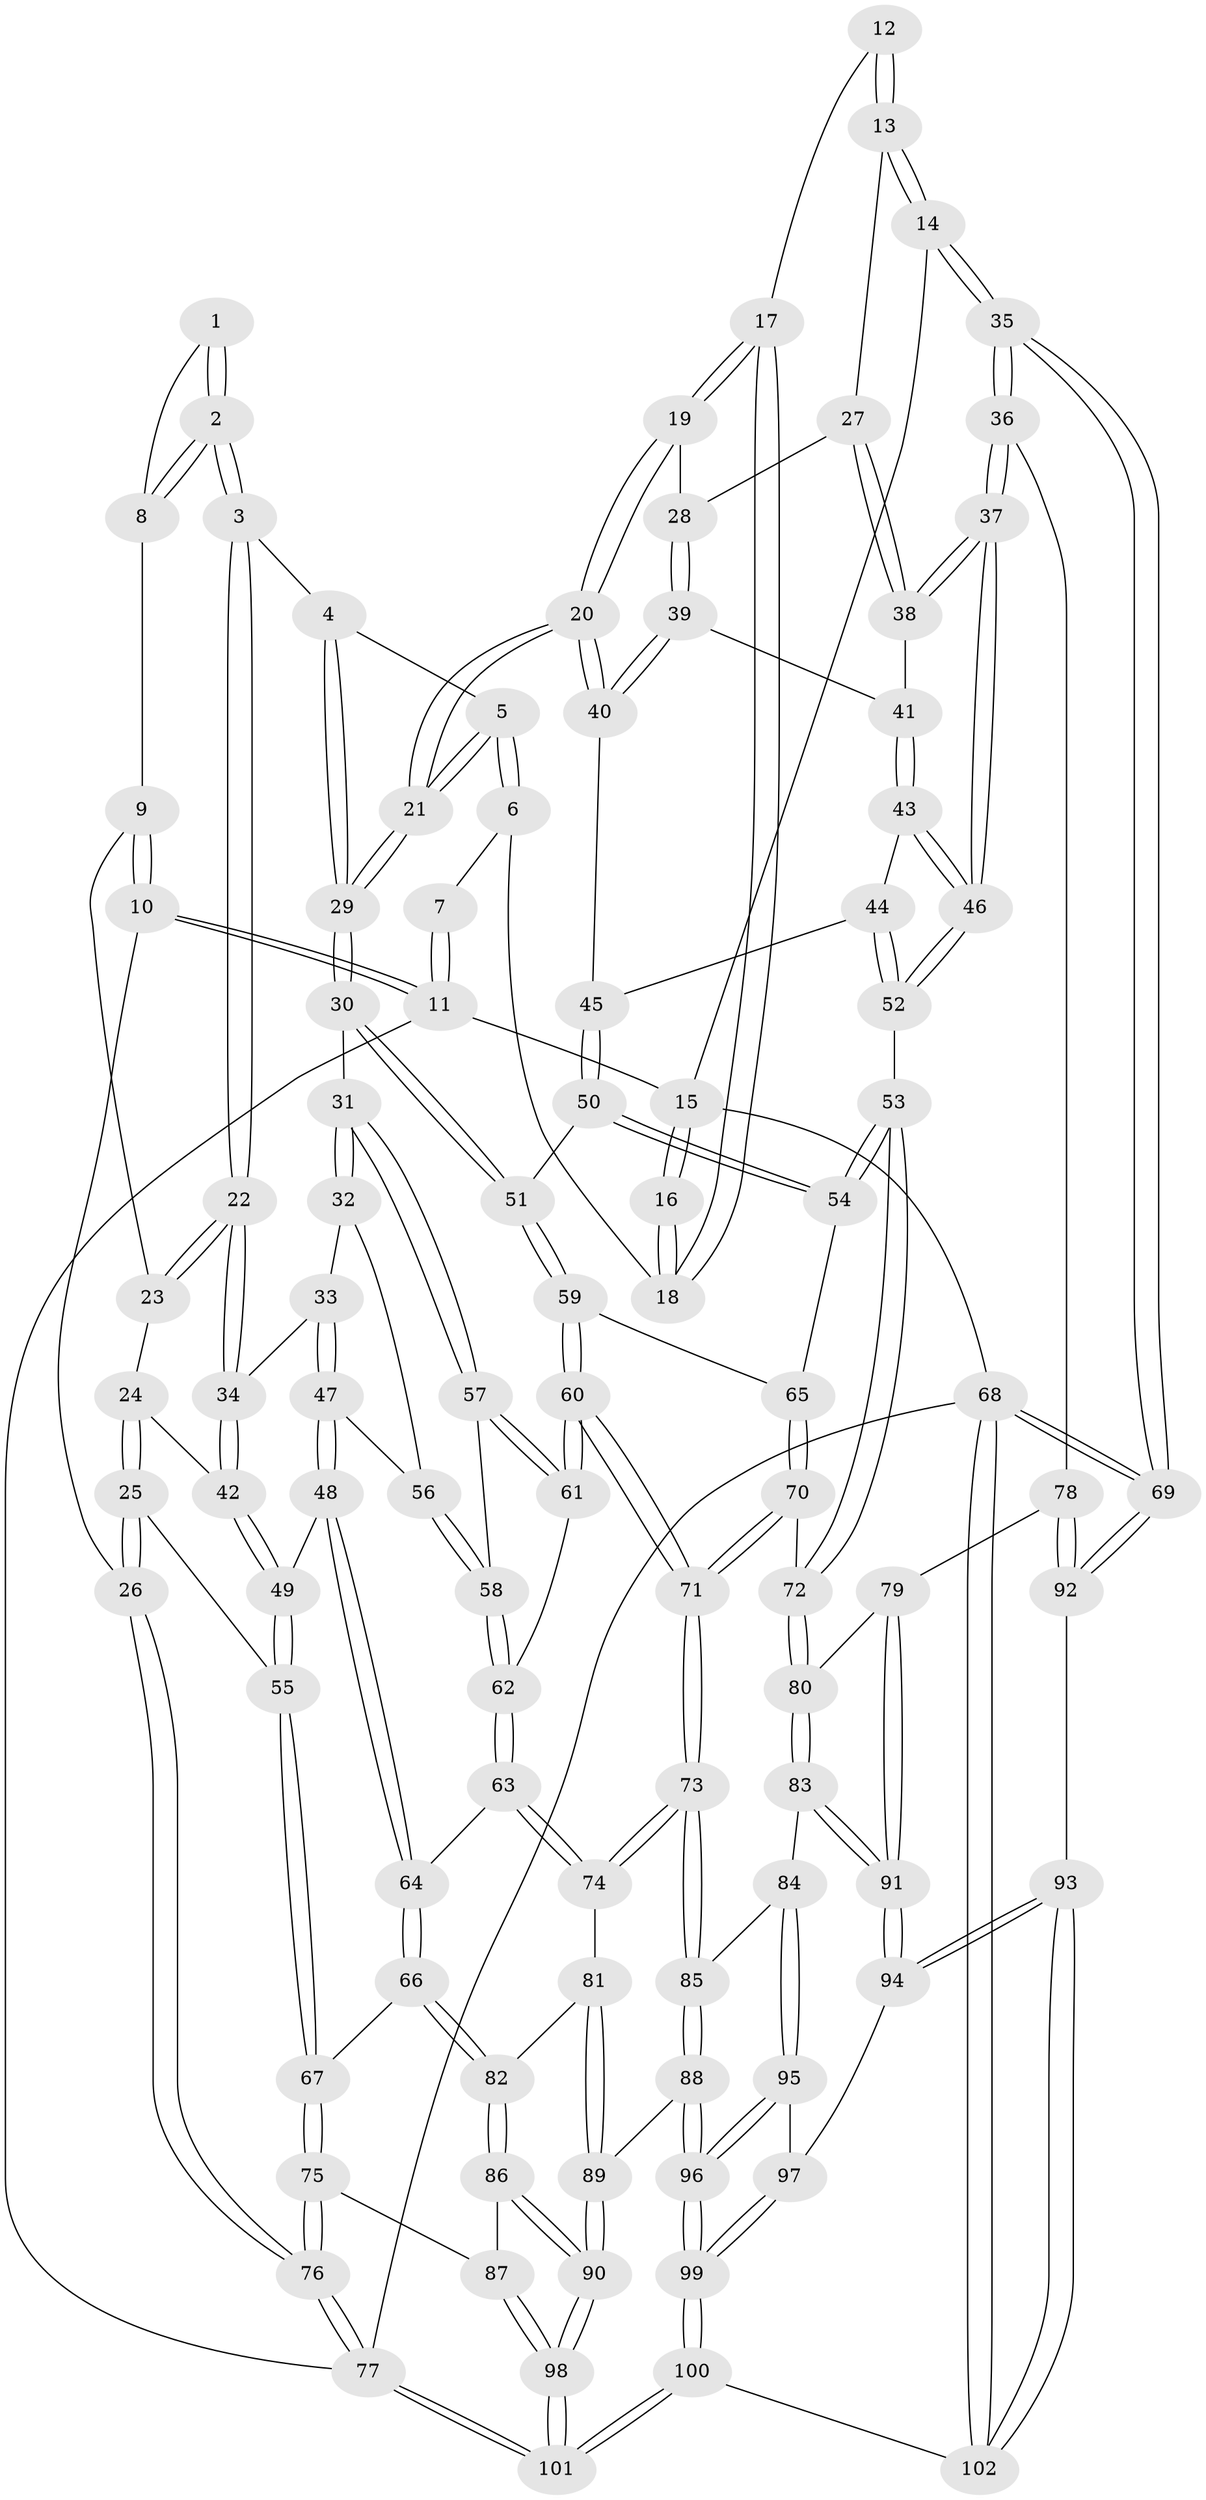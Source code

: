 // Generated by graph-tools (version 1.1) at 2025/38/02/21/25 10:38:58]
// undirected, 102 vertices, 252 edges
graph export_dot {
graph [start="1"]
  node [color=gray90,style=filled];
  1 [pos="+0.1741026187368617+0"];
  2 [pos="+0.3359616535404893+0.13187704286810487"];
  3 [pos="+0.3554917052702929+0.15884443231106196"];
  4 [pos="+0.3589110091848705+0.15844416208614828"];
  5 [pos="+0.49814373490864744+0.07692086884218556"];
  6 [pos="+0.6486604575443177+0"];
  7 [pos="+0.1584400382786919+0"];
  8 [pos="+0.11664293557365293+0.12444690234032042"];
  9 [pos="+0.11658274570388463+0.12463155598434907"];
  10 [pos="+0+0.27138603832842995"];
  11 [pos="+0+0"];
  12 [pos="+0.8854466260084176+0.12489525254270224"];
  13 [pos="+0.9688368262794314+0.19160597412568184"];
  14 [pos="+1+0.12611087672296156"];
  15 [pos="+1+0"];
  16 [pos="+0.8714095363604375+0"];
  17 [pos="+0.7255174558526654+0.14109387116691133"];
  18 [pos="+0.6540278113938431+0"];
  19 [pos="+0.7259523902107711+0.14838063133194568"];
  20 [pos="+0.5795243388069216+0.3075851703983005"];
  21 [pos="+0.572116731147988+0.3107660292499382"];
  22 [pos="+0.28180855139108624+0.25631825334491404"];
  23 [pos="+0.15846192603235063+0.19049208702725023"];
  24 [pos="+0.09000478159497838+0.3050910045226241"];
  25 [pos="+0+0.37247942882795765"];
  26 [pos="+0+0.36877979030913494"];
  27 [pos="+0.9161379157384658+0.21957609551999405"];
  28 [pos="+0.7775620659763938+0.20473369707694902"];
  29 [pos="+0.5452857919944302+0.33923196012789175"];
  30 [pos="+0.5344746559143709+0.3640033215694739"];
  31 [pos="+0.5283281921410521+0.3674003794102492"];
  32 [pos="+0.48474074989448807+0.37023202538638483"];
  33 [pos="+0.3307359784336519+0.3054876677890318"];
  34 [pos="+0.2817992302955035+0.2593959155368028"];
  35 [pos="+1+0.5657250262269339"];
  36 [pos="+1+0.5682081060974933"];
  37 [pos="+1+0.5515514069550659"];
  38 [pos="+0.8986668131372829+0.2873760233866946"];
  39 [pos="+0.7831284528155937+0.26010531102365586"];
  40 [pos="+0.7220673978044696+0.34945559272777255"];
  41 [pos="+0.835500290384355+0.3274202681744598"];
  42 [pos="+0.2153414594755089+0.35200729741277986"];
  43 [pos="+0.8351689222002406+0.3485258571359954"];
  44 [pos="+0.7531598152079326+0.37259161482012854"];
  45 [pos="+0.7294284148245469+0.3600596281625722"];
  46 [pos="+0.9499272324399041+0.5296187476771994"];
  47 [pos="+0.33857089407421015+0.4473540430569874"];
  48 [pos="+0.28518124463115974+0.46886728388752524"];
  49 [pos="+0.2101090172675698+0.42863446736715377"];
  50 [pos="+0.7086202086928012+0.4114741230933385"];
  51 [pos="+0.5758380854515486+0.41360615018241764"];
  52 [pos="+0.8222139357928882+0.5412901565061473"];
  53 [pos="+0.7802356817776288+0.5551581718198038"];
  54 [pos="+0.7283629236788356+0.536904929317724"];
  55 [pos="+0.09439242308996018+0.5031326139190151"];
  56 [pos="+0.3568851762756442+0.44786581138724446"];
  57 [pos="+0.5213336125822992+0.38610369898032715"];
  58 [pos="+0.39753743538427416+0.5053908577315639"];
  59 [pos="+0.6411717514551584+0.5158272529221933"];
  60 [pos="+0.5669776977538199+0.5863626128788593"];
  61 [pos="+0.4716088454772141+0.546707781366745"];
  62 [pos="+0.4264846790604114+0.5706401770932314"];
  63 [pos="+0.4034036005238788+0.603080162177245"];
  64 [pos="+0.2972451194807381+0.5578292780790489"];
  65 [pos="+0.7091059149865075+0.5344349067112592"];
  66 [pos="+0.19046749210426503+0.6494564294070678"];
  67 [pos="+0.13437456091324956+0.6313110942911032"];
  68 [pos="+1+1"];
  69 [pos="+1+1"];
  70 [pos="+0.6138870618838843+0.6714047741766459"];
  71 [pos="+0.5667796100456298+0.6857163328359411"];
  72 [pos="+0.7405449395859417+0.6678031820323536"];
  73 [pos="+0.5474457840461616+0.7199474164156763"];
  74 [pos="+0.40973392719390966+0.6767046531734232"];
  75 [pos="+0+0.7788019925059766"];
  76 [pos="+0+0.8583345090539922"];
  77 [pos="+0+1"];
  78 [pos="+0.9978853431731591+0.6876210286397709"];
  79 [pos="+0.8288081772167986+0.7494931800981445"];
  80 [pos="+0.7411535549993773+0.6748553760364521"];
  81 [pos="+0.3988819739644464+0.6870101352758198"];
  82 [pos="+0.22883576741741088+0.6956539054354981"];
  83 [pos="+0.6938647337082358+0.782201253629363"];
  84 [pos="+0.6072282461139632+0.7750811881932534"];
  85 [pos="+0.5581823207514739+0.7515499859470834"];
  86 [pos="+0.2323344462723361+0.7393351561828978"];
  87 [pos="+0.1549438109167239+0.8484578800409469"];
  88 [pos="+0.49851007977183054+0.85283407686474"];
  89 [pos="+0.3671337025608209+0.8387331873727315"];
  90 [pos="+0.3405073425800828+0.8579163722837575"];
  91 [pos="+0.7712713895290068+0.8809532674932353"];
  92 [pos="+0.8852747950975185+0.894749225780637"];
  93 [pos="+0.7897428201553268+0.9198683544512426"];
  94 [pos="+0.7764148360641595+0.9005362633436614"];
  95 [pos="+0.6222057638037342+0.8842915808075978"];
  96 [pos="+0.5346183298176433+0.9531865388816834"];
  97 [pos="+0.7165100084692099+0.8992809074537119"];
  98 [pos="+0.26300795056571813+1"];
  99 [pos="+0.5332300743261504+0.9851733153430471"];
  100 [pos="+0.5058908921536601+1"];
  101 [pos="+0.2594080373871485+1"];
  102 [pos="+0.7329110198898139+1"];
  1 -- 2;
  1 -- 2;
  1 -- 8;
  2 -- 3;
  2 -- 3;
  2 -- 8;
  2 -- 8;
  3 -- 4;
  3 -- 22;
  3 -- 22;
  4 -- 5;
  4 -- 29;
  4 -- 29;
  5 -- 6;
  5 -- 6;
  5 -- 21;
  5 -- 21;
  6 -- 7;
  6 -- 18;
  7 -- 11;
  7 -- 11;
  8 -- 9;
  9 -- 10;
  9 -- 10;
  9 -- 23;
  10 -- 11;
  10 -- 11;
  10 -- 26;
  11 -- 15;
  11 -- 77;
  12 -- 13;
  12 -- 13;
  12 -- 17;
  13 -- 14;
  13 -- 14;
  13 -- 27;
  14 -- 15;
  14 -- 35;
  14 -- 35;
  15 -- 16;
  15 -- 16;
  15 -- 68;
  16 -- 18;
  16 -- 18;
  17 -- 18;
  17 -- 18;
  17 -- 19;
  17 -- 19;
  19 -- 20;
  19 -- 20;
  19 -- 28;
  20 -- 21;
  20 -- 21;
  20 -- 40;
  20 -- 40;
  21 -- 29;
  21 -- 29;
  22 -- 23;
  22 -- 23;
  22 -- 34;
  22 -- 34;
  23 -- 24;
  24 -- 25;
  24 -- 25;
  24 -- 42;
  25 -- 26;
  25 -- 26;
  25 -- 55;
  26 -- 76;
  26 -- 76;
  27 -- 28;
  27 -- 38;
  27 -- 38;
  28 -- 39;
  28 -- 39;
  29 -- 30;
  29 -- 30;
  30 -- 31;
  30 -- 51;
  30 -- 51;
  31 -- 32;
  31 -- 32;
  31 -- 57;
  31 -- 57;
  32 -- 33;
  32 -- 56;
  33 -- 34;
  33 -- 47;
  33 -- 47;
  34 -- 42;
  34 -- 42;
  35 -- 36;
  35 -- 36;
  35 -- 69;
  35 -- 69;
  36 -- 37;
  36 -- 37;
  36 -- 78;
  37 -- 38;
  37 -- 38;
  37 -- 46;
  37 -- 46;
  38 -- 41;
  39 -- 40;
  39 -- 40;
  39 -- 41;
  40 -- 45;
  41 -- 43;
  41 -- 43;
  42 -- 49;
  42 -- 49;
  43 -- 44;
  43 -- 46;
  43 -- 46;
  44 -- 45;
  44 -- 52;
  44 -- 52;
  45 -- 50;
  45 -- 50;
  46 -- 52;
  46 -- 52;
  47 -- 48;
  47 -- 48;
  47 -- 56;
  48 -- 49;
  48 -- 64;
  48 -- 64;
  49 -- 55;
  49 -- 55;
  50 -- 51;
  50 -- 54;
  50 -- 54;
  51 -- 59;
  51 -- 59;
  52 -- 53;
  53 -- 54;
  53 -- 54;
  53 -- 72;
  53 -- 72;
  54 -- 65;
  55 -- 67;
  55 -- 67;
  56 -- 58;
  56 -- 58;
  57 -- 58;
  57 -- 61;
  57 -- 61;
  58 -- 62;
  58 -- 62;
  59 -- 60;
  59 -- 60;
  59 -- 65;
  60 -- 61;
  60 -- 61;
  60 -- 71;
  60 -- 71;
  61 -- 62;
  62 -- 63;
  62 -- 63;
  63 -- 64;
  63 -- 74;
  63 -- 74;
  64 -- 66;
  64 -- 66;
  65 -- 70;
  65 -- 70;
  66 -- 67;
  66 -- 82;
  66 -- 82;
  67 -- 75;
  67 -- 75;
  68 -- 69;
  68 -- 69;
  68 -- 102;
  68 -- 102;
  68 -- 77;
  69 -- 92;
  69 -- 92;
  70 -- 71;
  70 -- 71;
  70 -- 72;
  71 -- 73;
  71 -- 73;
  72 -- 80;
  72 -- 80;
  73 -- 74;
  73 -- 74;
  73 -- 85;
  73 -- 85;
  74 -- 81;
  75 -- 76;
  75 -- 76;
  75 -- 87;
  76 -- 77;
  76 -- 77;
  77 -- 101;
  77 -- 101;
  78 -- 79;
  78 -- 92;
  78 -- 92;
  79 -- 80;
  79 -- 91;
  79 -- 91;
  80 -- 83;
  80 -- 83;
  81 -- 82;
  81 -- 89;
  81 -- 89;
  82 -- 86;
  82 -- 86;
  83 -- 84;
  83 -- 91;
  83 -- 91;
  84 -- 85;
  84 -- 95;
  84 -- 95;
  85 -- 88;
  85 -- 88;
  86 -- 87;
  86 -- 90;
  86 -- 90;
  87 -- 98;
  87 -- 98;
  88 -- 89;
  88 -- 96;
  88 -- 96;
  89 -- 90;
  89 -- 90;
  90 -- 98;
  90 -- 98;
  91 -- 94;
  91 -- 94;
  92 -- 93;
  93 -- 94;
  93 -- 94;
  93 -- 102;
  93 -- 102;
  94 -- 97;
  95 -- 96;
  95 -- 96;
  95 -- 97;
  96 -- 99;
  96 -- 99;
  97 -- 99;
  97 -- 99;
  98 -- 101;
  98 -- 101;
  99 -- 100;
  99 -- 100;
  100 -- 101;
  100 -- 101;
  100 -- 102;
}
